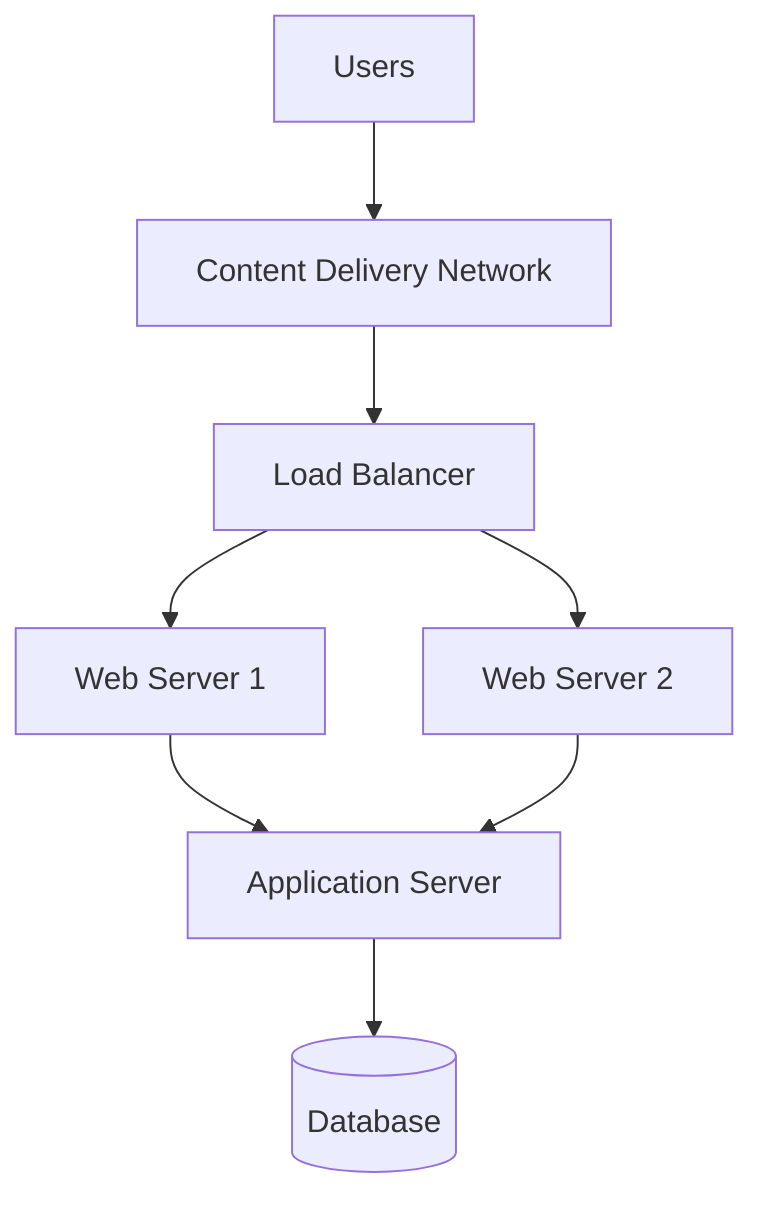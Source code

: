 flowchart TB
    Users --> CDN[Content Delivery Network]
    CDN --> LB[Load Balancer]
    LB --> Web1[Web Server 1]
    LB --> Web2[Web Server 2]
    Web1 --> App[Application Server]
    Web2 --> App
    App --> DB[(Database)]